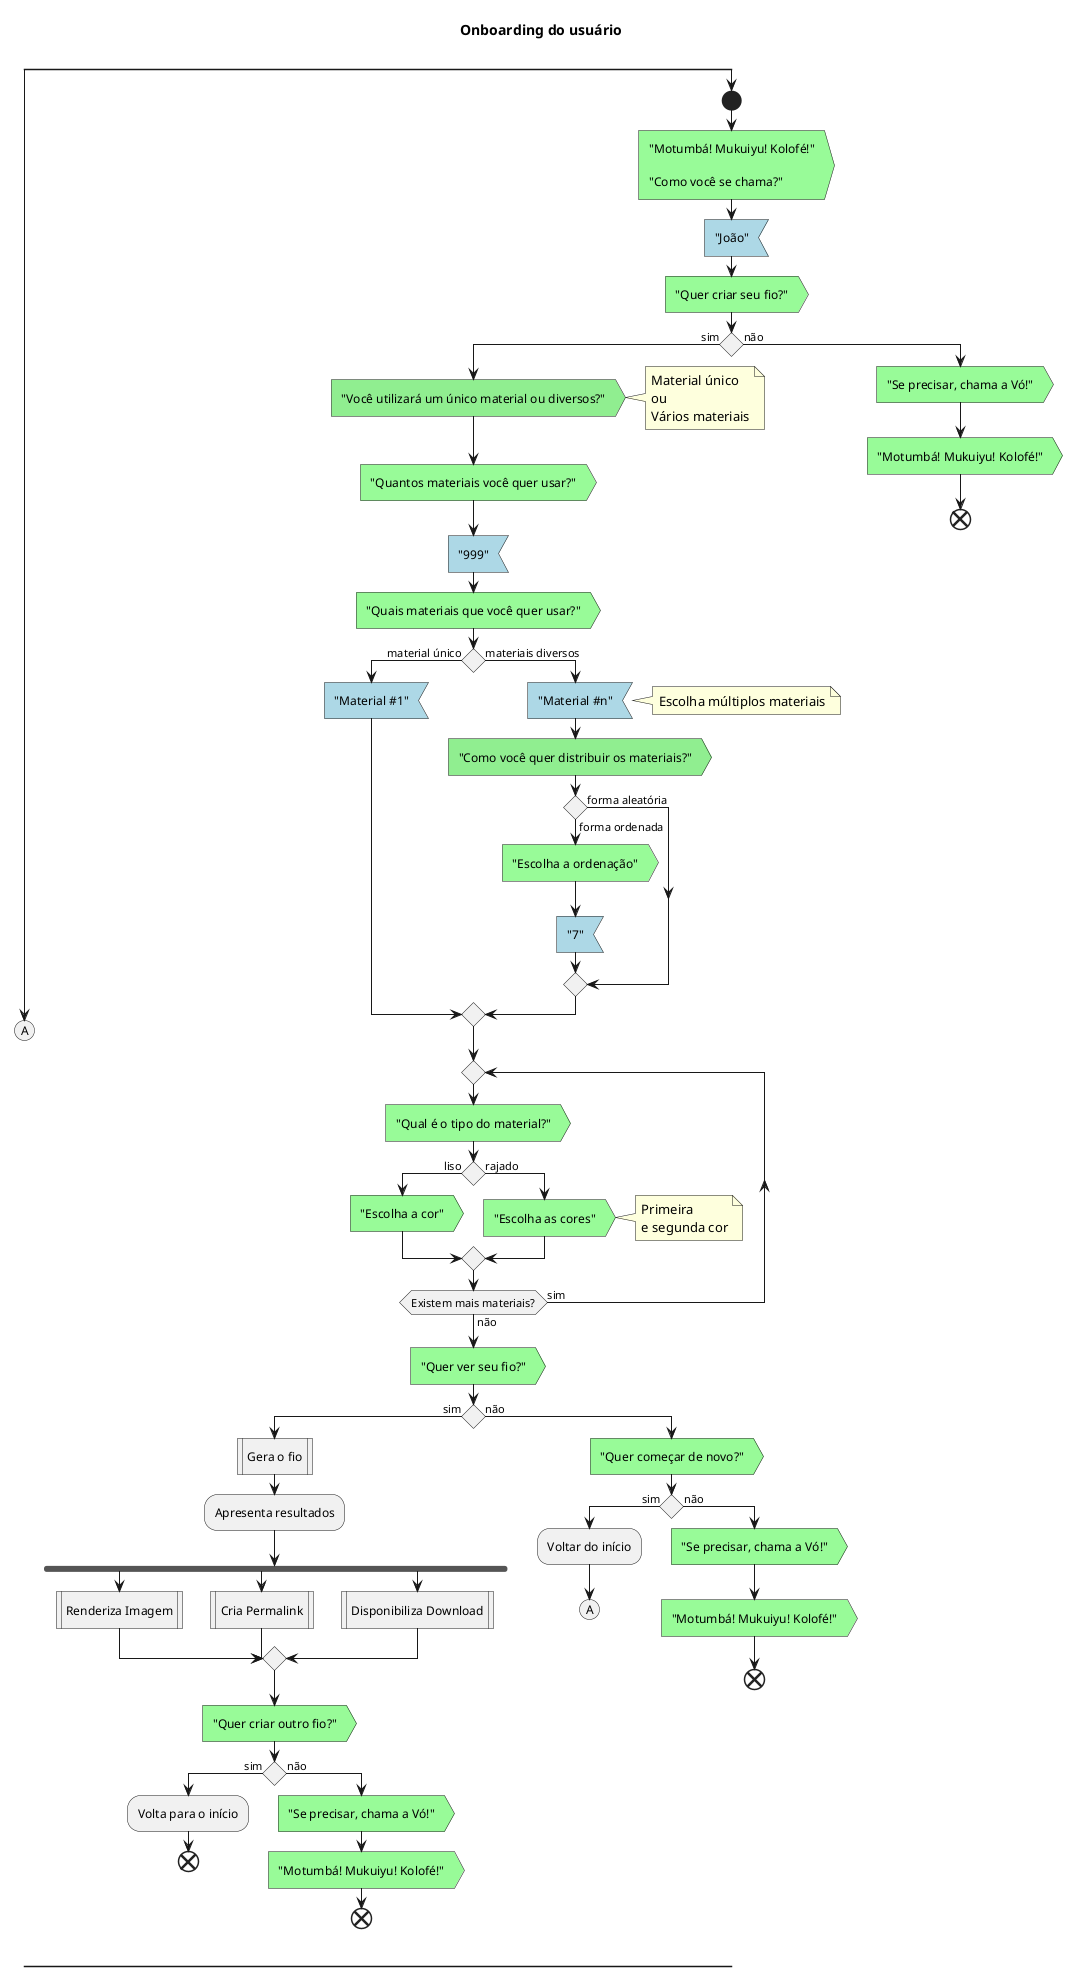 @startuml
title "Onboarding do usuário\n"

split
        (A)
        -[hidden]->
split again
        start
        #palegreen:"Motumbá! Mukuiyu! Kolofé!"\n\n"Como você se chama?">
        #lightblue:"João"<
        #palegreen:"Quer criar seu fio?">
        if () then (sim)
                #lightgreen:"Você utilizará um único material ou diversos?">
                note right
                        Material único
                        ou
                        Vários materiais
                end note

                #palegreen:"Quantos materiais você quer usar?">
                         #lightblue:"999"<
                 #palegreen:"Quais materiais que você quer usar?">
                 if() then (material único)
                         #lightblue:"Material #1"<
                 else (materiais diversos)
                         #lightblue:"Material #n"<
                         note right
                                 Escolha múltiplos materiais
                         end note
                         #lightgreen:"Como você quer distribuir os materiais?">
                         if () then (forma ordenada)
                                 #palegreen:"Escolha a ordenação">
                                 #lightblue:"7"<
                         else (forma aleatória)
                         endif
                 endif
                 repeat
                 #palegreen:"Qual é o tipo do material?">
                 if () then (liso)
                         #palegreen:"Escolha a cor">
                 else (rajado)
                         #palegreen:"Escolha as cores">
                         note right
                                 Primeira
                                 e segunda cor
                         end note
                 endif
                 repeat while (Existem mais materiais?) is (sim) not (não)
                 #palegreen:"Quer ver seu fio?">
                 if () then (sim)
                         :Gera o fio|
                         :Apresenta resultados;
                         fork
                                 :Renderiza Imagem|
                         fork again
                                 :Cria Permalink|
                         fork again
                                 :Disponibiliza Download|
                         end merge
                         #palegreen:"Quer criar outro fio?">
                         if () then (sim)
                                 :Volta para o início;
                                 end
                         else (não)
                                 #palegreen:"Se precisar, chama a Vó!">
                                 #palegreen:"Motumbá! Mukuiyu! Kolofé!">
                                 end
                         endif
                 else (não)
                         #palegreen:"Quer começar de novo?">
                         if () then (sim)
                                 :Voltar do início;
                                 (A)
                                 -[hidden]->
                         else (não)
                                 #palegreen:"Se precisar, chama a Vó!">
                                 #palegreen:"Motumbá! Mukuiyu! Kolofé!">
                                 end
                         endif
                 endif
        else (não)
                #palegreen:"Se precisar, chama a Vó!">
                #palegreen:"Motumbá! Mukuiyu! Kolofé!">
                end
        endif
end split
@enduml
